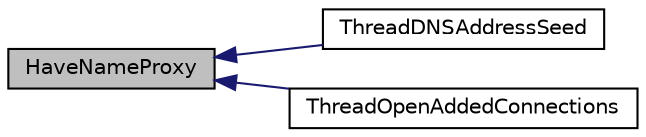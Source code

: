 digraph "HaveNameProxy"
{
  edge [fontname="Helvetica",fontsize="10",labelfontname="Helvetica",labelfontsize="10"];
  node [fontname="Helvetica",fontsize="10",shape=record];
  rankdir="LR";
  Node28 [label="HaveNameProxy",height=0.2,width=0.4,color="black", fillcolor="grey75", style="filled", fontcolor="black"];
  Node28 -> Node29 [dir="back",color="midnightblue",fontsize="10",style="solid",fontname="Helvetica"];
  Node29 [label="ThreadDNSAddressSeed",height=0.2,width=0.4,color="black", fillcolor="white", style="filled",URL="$net_8cpp.html#ab2d8883b5524ec7b80d3b9535e73a3ed"];
  Node28 -> Node30 [dir="back",color="midnightblue",fontsize="10",style="solid",fontname="Helvetica"];
  Node30 [label="ThreadOpenAddedConnections",height=0.2,width=0.4,color="black", fillcolor="white", style="filled",URL="$net_8cpp.html#a2d1ca95557ae336582b886a251e7fe94"];
}
